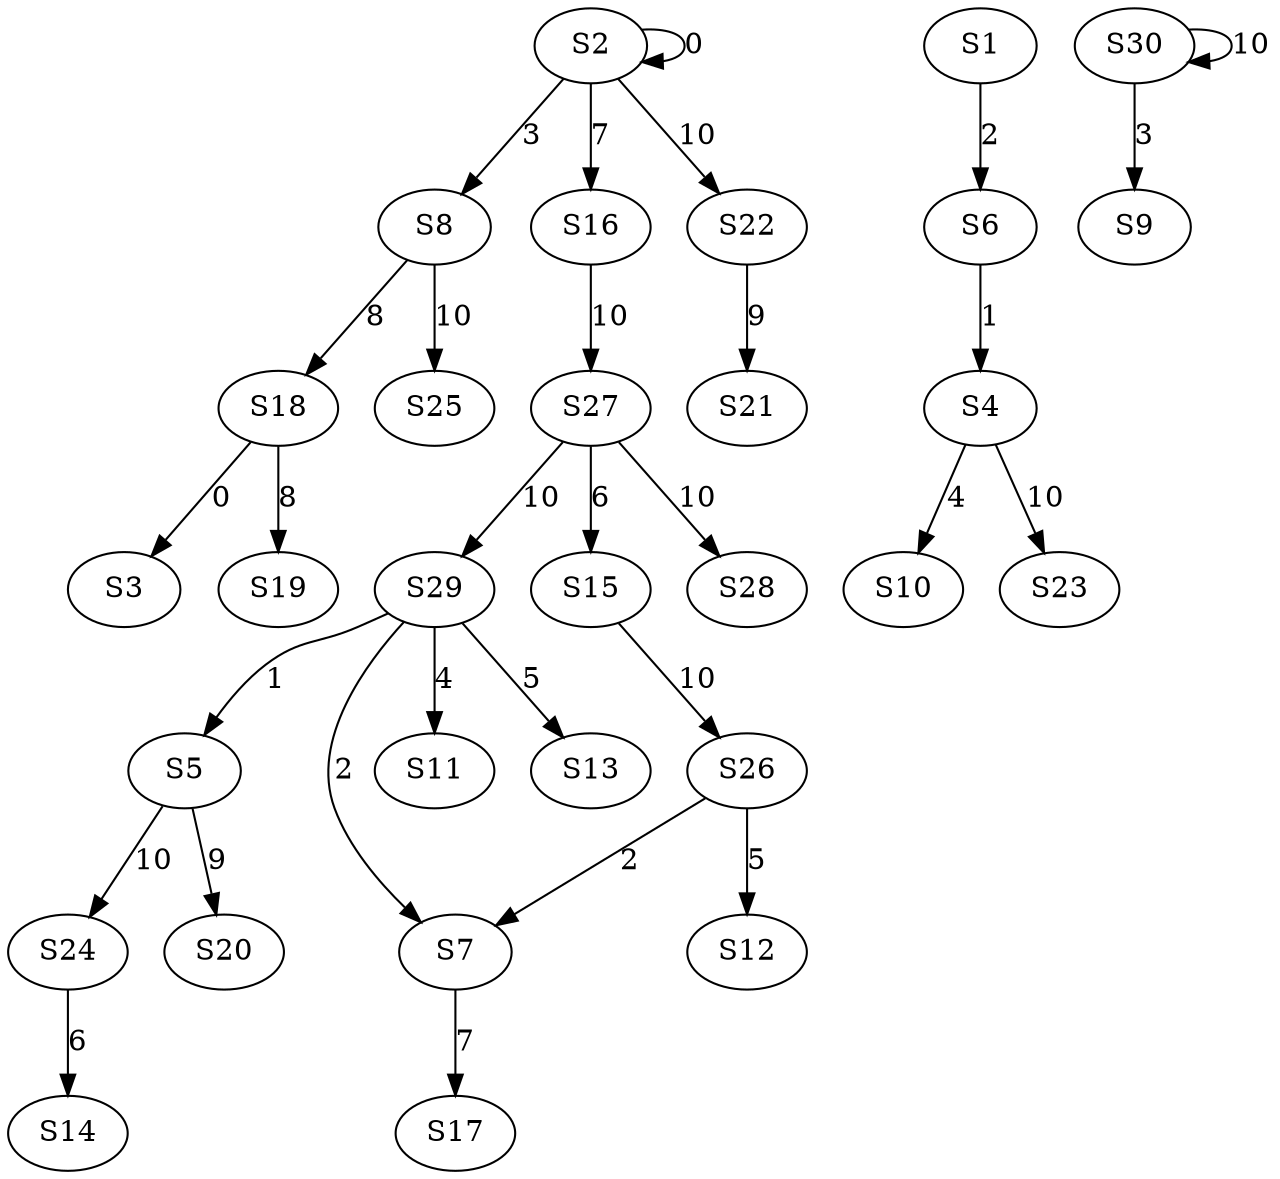 strict digraph {
	S2 -> S2 [ label = 0 ];
	S18 -> S3 [ label = 0 ];
	S6 -> S4 [ label = 1 ];
	S29 -> S5 [ label = 1 ];
	S1 -> S6 [ label = 2 ];
	S26 -> S7 [ label = 2 ];
	S2 -> S8 [ label = 3 ];
	S30 -> S9 [ label = 3 ];
	S4 -> S10 [ label = 4 ];
	S29 -> S11 [ label = 4 ];
	S26 -> S12 [ label = 5 ];
	S29 -> S13 [ label = 5 ];
	S24 -> S14 [ label = 6 ];
	S27 -> S15 [ label = 6 ];
	S2 -> S16 [ label = 7 ];
	S7 -> S17 [ label = 7 ];
	S8 -> S18 [ label = 8 ];
	S18 -> S19 [ label = 8 ];
	S5 -> S20 [ label = 9 ];
	S22 -> S21 [ label = 9 ];
	S2 -> S22 [ label = 10 ];
	S4 -> S23 [ label = 10 ];
	S5 -> S24 [ label = 10 ];
	S8 -> S25 [ label = 10 ];
	S15 -> S26 [ label = 10 ];
	S16 -> S27 [ label = 10 ];
	S27 -> S28 [ label = 10 ];
	S27 -> S29 [ label = 10 ];
	S30 -> S30 [ label = 10 ];
	S29 -> S7 [ label = 2 ];
}